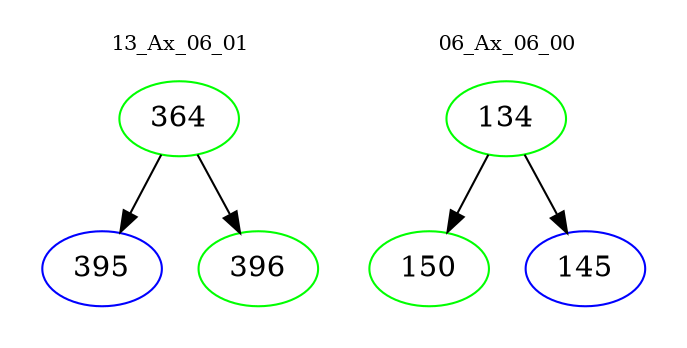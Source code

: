 digraph{
subgraph cluster_0 {
color = white
label = "13_Ax_06_01";
fontsize=10;
T0_364 [label="364", color="green"]
T0_364 -> T0_395 [color="black"]
T0_395 [label="395", color="blue"]
T0_364 -> T0_396 [color="black"]
T0_396 [label="396", color="green"]
}
subgraph cluster_1 {
color = white
label = "06_Ax_06_00";
fontsize=10;
T1_134 [label="134", color="green"]
T1_134 -> T1_150 [color="black"]
T1_150 [label="150", color="green"]
T1_134 -> T1_145 [color="black"]
T1_145 [label="145", color="blue"]
}
}
